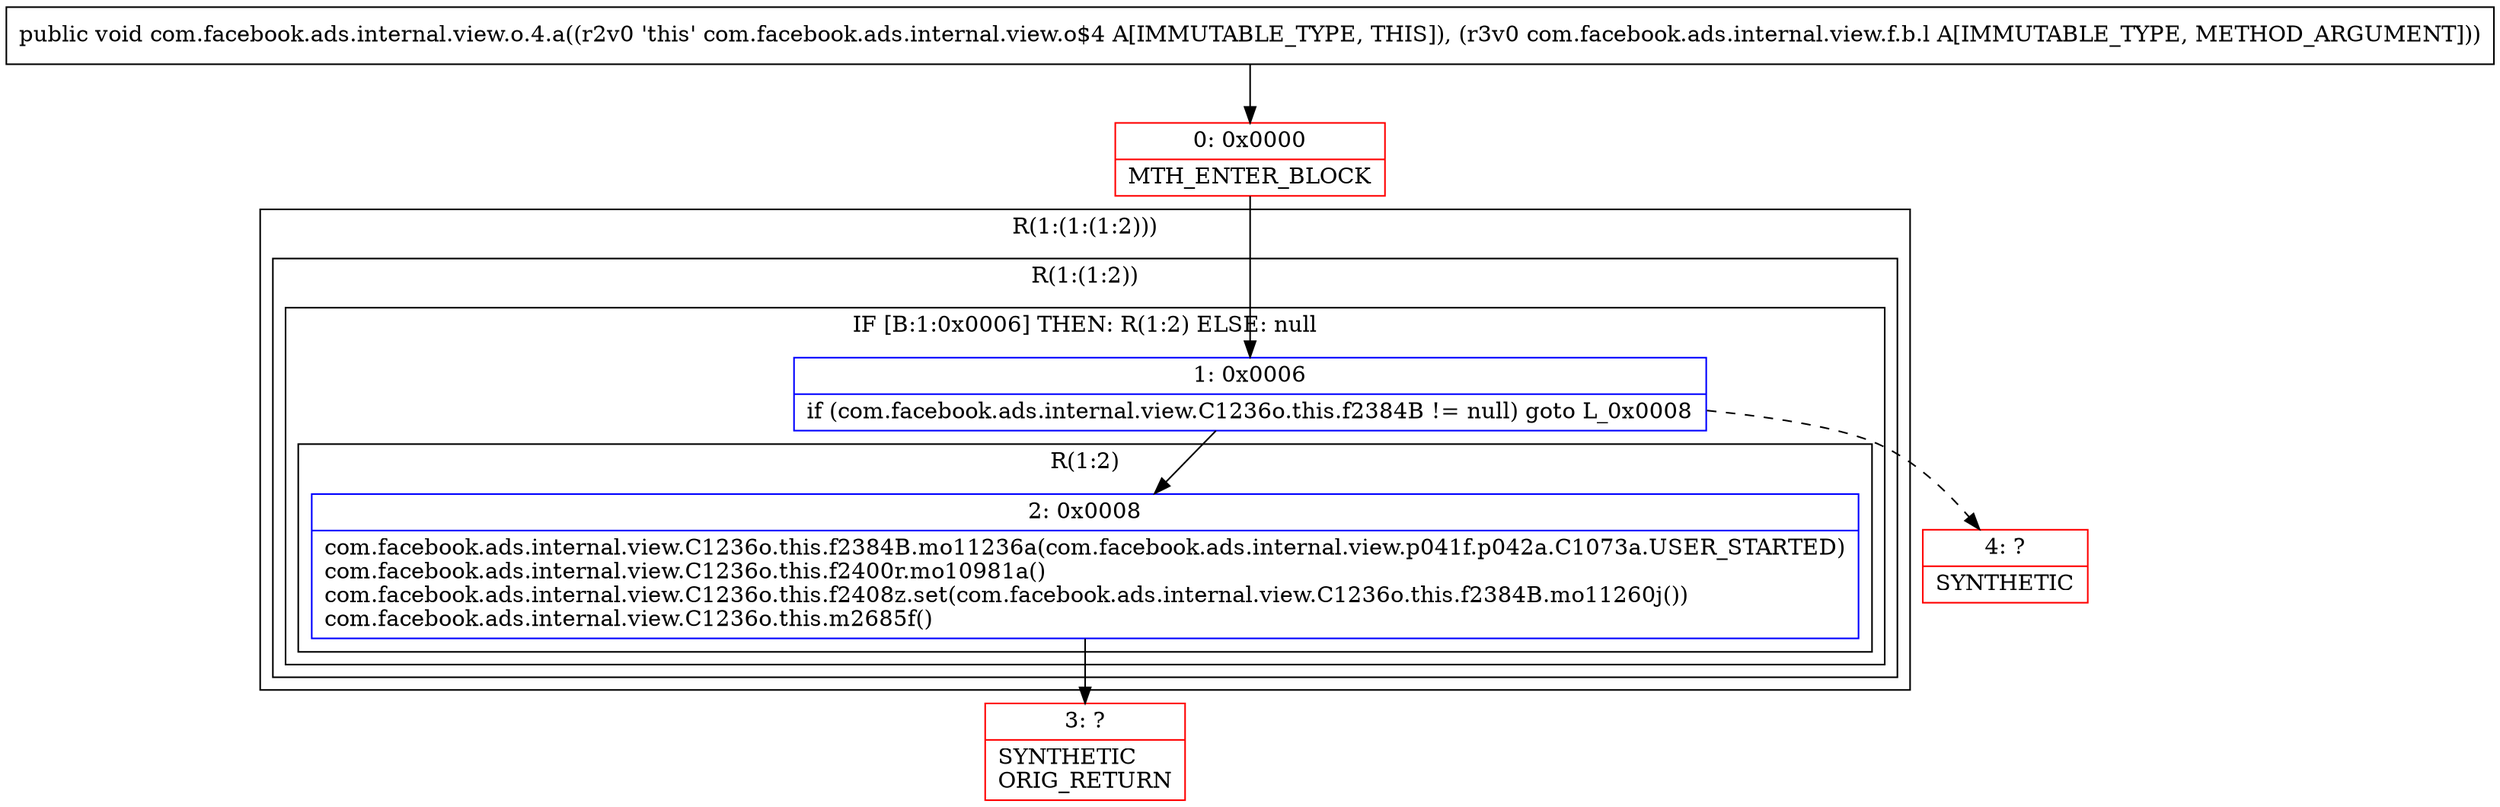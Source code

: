 digraph "CFG forcom.facebook.ads.internal.view.o.4.a(Lcom\/facebook\/ads\/internal\/view\/f\/b\/l;)V" {
subgraph cluster_Region_1039940898 {
label = "R(1:(1:(1:2)))";
node [shape=record,color=blue];
subgraph cluster_Region_1932112963 {
label = "R(1:(1:2))";
node [shape=record,color=blue];
subgraph cluster_IfRegion_1594486492 {
label = "IF [B:1:0x0006] THEN: R(1:2) ELSE: null";
node [shape=record,color=blue];
Node_1 [shape=record,label="{1\:\ 0x0006|if (com.facebook.ads.internal.view.C1236o.this.f2384B != null) goto L_0x0008\l}"];
subgraph cluster_Region_54165607 {
label = "R(1:2)";
node [shape=record,color=blue];
Node_2 [shape=record,label="{2\:\ 0x0008|com.facebook.ads.internal.view.C1236o.this.f2384B.mo11236a(com.facebook.ads.internal.view.p041f.p042a.C1073a.USER_STARTED)\lcom.facebook.ads.internal.view.C1236o.this.f2400r.mo10981a()\lcom.facebook.ads.internal.view.C1236o.this.f2408z.set(com.facebook.ads.internal.view.C1236o.this.f2384B.mo11260j())\lcom.facebook.ads.internal.view.C1236o.this.m2685f()\l}"];
}
}
}
}
Node_0 [shape=record,color=red,label="{0\:\ 0x0000|MTH_ENTER_BLOCK\l}"];
Node_3 [shape=record,color=red,label="{3\:\ ?|SYNTHETIC\lORIG_RETURN\l}"];
Node_4 [shape=record,color=red,label="{4\:\ ?|SYNTHETIC\l}"];
MethodNode[shape=record,label="{public void com.facebook.ads.internal.view.o.4.a((r2v0 'this' com.facebook.ads.internal.view.o$4 A[IMMUTABLE_TYPE, THIS]), (r3v0 com.facebook.ads.internal.view.f.b.l A[IMMUTABLE_TYPE, METHOD_ARGUMENT])) }"];
MethodNode -> Node_0;
Node_1 -> Node_2;
Node_1 -> Node_4[style=dashed];
Node_2 -> Node_3;
Node_0 -> Node_1;
}

